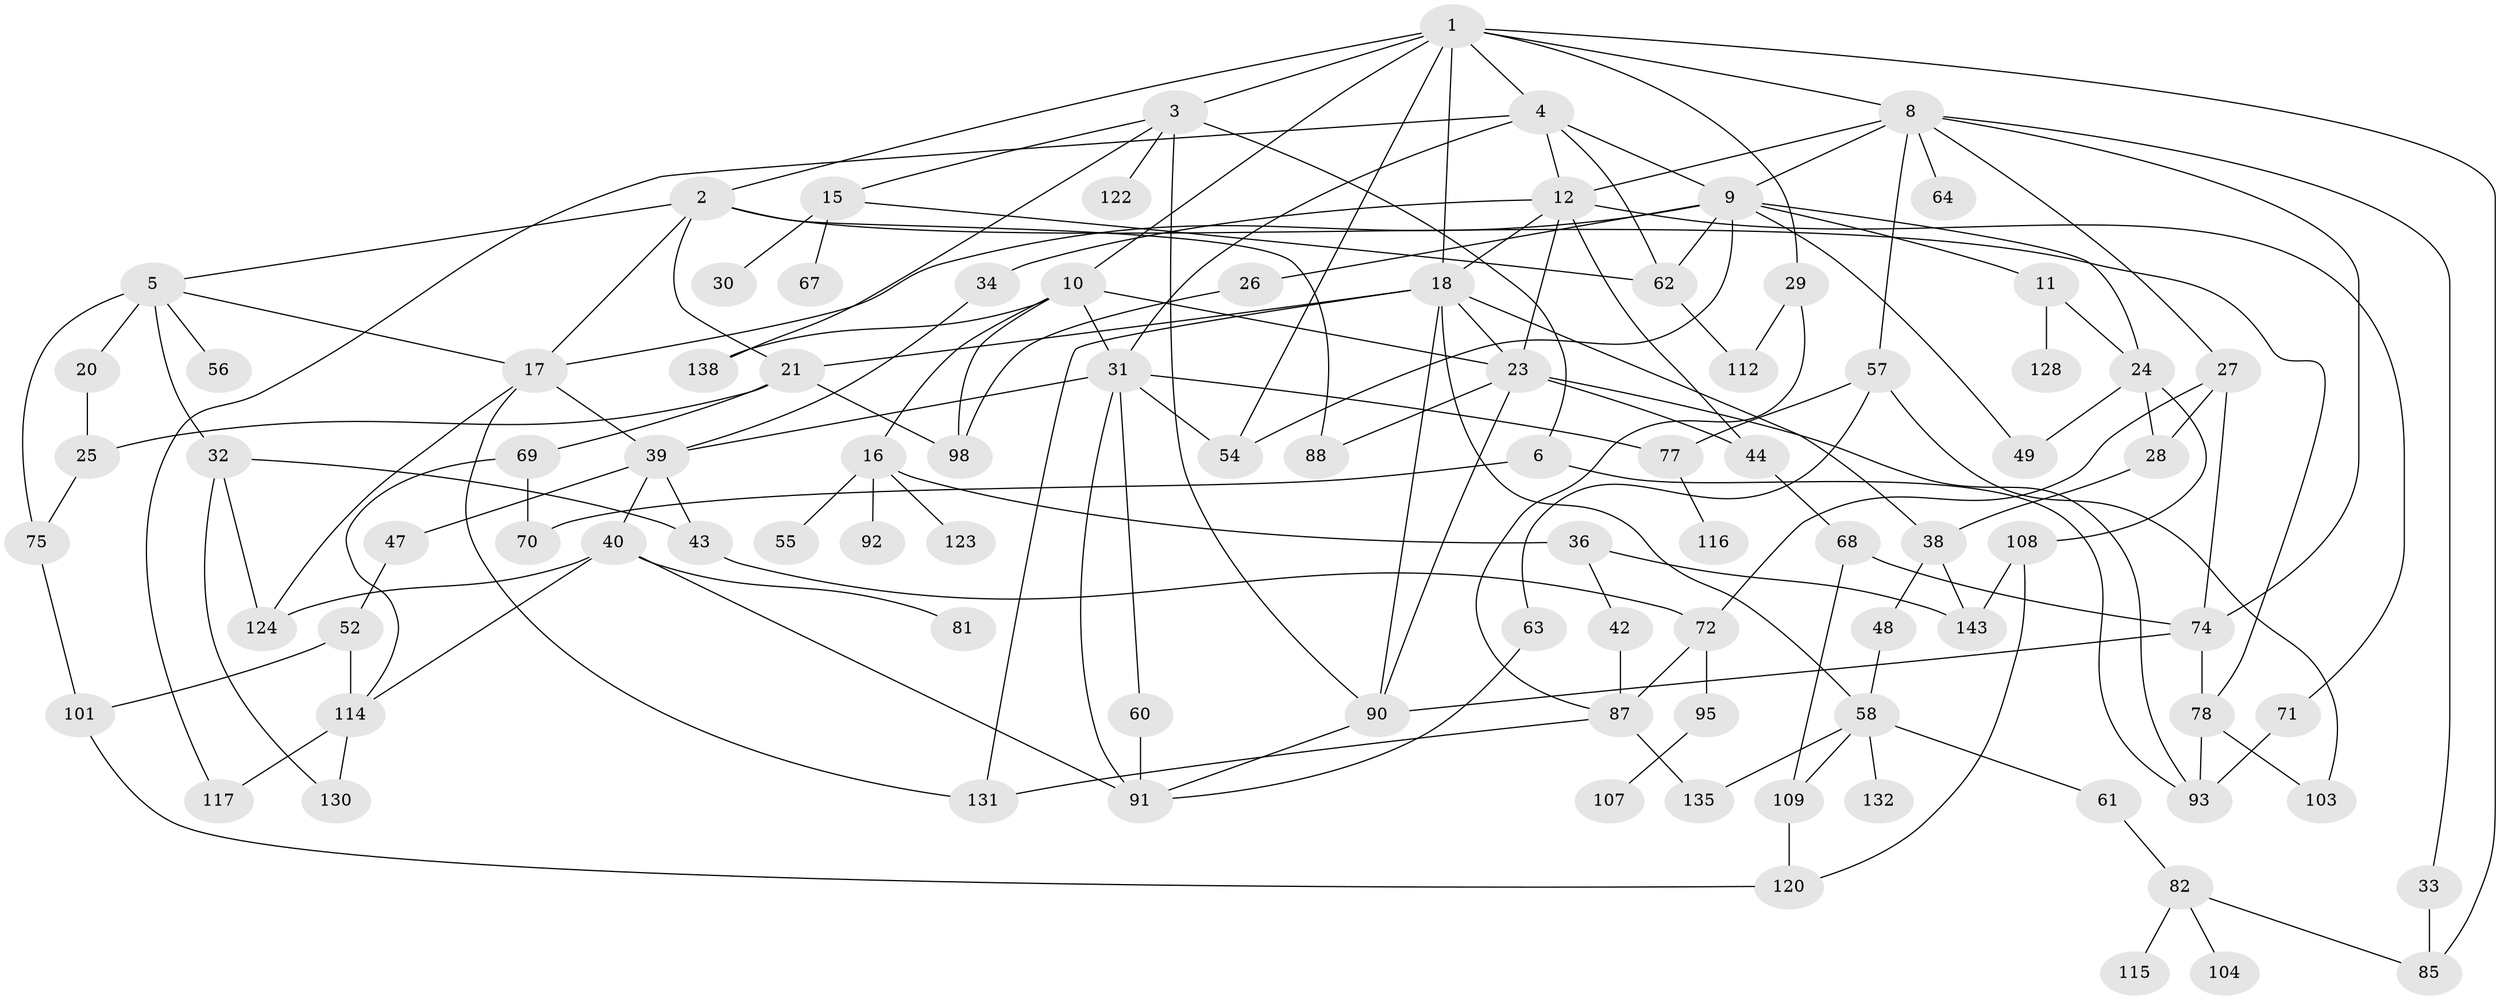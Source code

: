 // Generated by graph-tools (version 1.1) at 2025/51/02/27/25 19:51:38]
// undirected, 93 vertices, 157 edges
graph export_dot {
graph [start="1"]
  node [color=gray90,style=filled];
  1 [super="+7"];
  2;
  3 [super="+59"];
  4;
  5 [super="+19"];
  6 [super="+134"];
  8 [super="+14"];
  9 [super="+50"];
  10 [super="+144"];
  11 [super="+66"];
  12 [super="+13"];
  15;
  16 [super="+41"];
  17 [super="+22"];
  18 [super="+83"];
  20;
  21 [super="+35"];
  23 [super="+80"];
  24 [super="+46"];
  25 [super="+127"];
  26;
  27 [super="+140"];
  28 [super="+45"];
  29 [super="+89"];
  30;
  31 [super="+51"];
  32 [super="+37"];
  33;
  34 [super="+121"];
  36 [super="+110"];
  38;
  39 [super="+105"];
  40 [super="+79"];
  42 [super="+53"];
  43;
  44 [super="+106"];
  47;
  48;
  49;
  52 [super="+65"];
  54;
  55;
  56;
  57 [super="+84"];
  58 [super="+113"];
  60;
  61 [super="+73"];
  62 [super="+76"];
  63 [super="+133"];
  64;
  67 [super="+129"];
  68;
  69;
  70 [super="+102"];
  71;
  72;
  74 [super="+118"];
  75 [super="+94"];
  77 [super="+99"];
  78;
  81 [super="+111"];
  82 [super="+97"];
  85 [super="+86"];
  87 [super="+126"];
  88;
  90 [super="+100"];
  91 [super="+96"];
  92;
  93 [super="+119"];
  95;
  98 [super="+142"];
  101 [super="+137"];
  103;
  104;
  107;
  108 [super="+125"];
  109;
  112 [super="+141"];
  114 [super="+136"];
  115;
  116;
  117;
  120;
  122;
  123;
  124;
  128;
  130 [super="+139"];
  131;
  132;
  135;
  138;
  143;
  1 -- 2;
  1 -- 3;
  1 -- 4;
  1 -- 8;
  1 -- 18;
  1 -- 54;
  1 -- 10;
  1 -- 29;
  1 -- 85;
  2 -- 5;
  2 -- 17;
  2 -- 21;
  2 -- 78;
  2 -- 88;
  3 -- 6;
  3 -- 15;
  3 -- 138;
  3 -- 122;
  3 -- 90;
  4 -- 9;
  4 -- 12;
  4 -- 62;
  4 -- 117;
  4 -- 31;
  5 -- 20;
  5 -- 32;
  5 -- 56;
  5 -- 17;
  5 -- 75 [weight=2];
  6 -- 70;
  6 -- 93;
  8 -- 33;
  8 -- 57;
  8 -- 64;
  8 -- 9;
  8 -- 74;
  8 -- 27;
  8 -- 12;
  9 -- 11;
  9 -- 26;
  9 -- 54;
  9 -- 49;
  9 -- 62;
  9 -- 24;
  9 -- 17;
  10 -- 16;
  10 -- 31;
  10 -- 138;
  10 -- 98;
  10 -- 23;
  11 -- 24;
  11 -- 128;
  12 -- 23;
  12 -- 34;
  12 -- 44;
  12 -- 71;
  12 -- 18;
  15 -- 30;
  15 -- 67;
  15 -- 62;
  16 -- 36;
  16 -- 55;
  16 -- 123;
  16 -- 92;
  17 -- 131;
  17 -- 124;
  17 -- 39;
  18 -- 38;
  18 -- 58;
  18 -- 131;
  18 -- 21;
  18 -- 23;
  18 -- 90;
  20 -- 25;
  21 -- 69;
  21 -- 98;
  21 -- 25;
  23 -- 90;
  23 -- 93;
  23 -- 44;
  23 -- 88;
  24 -- 28;
  24 -- 49;
  24 -- 108;
  25 -- 75;
  26 -- 98;
  27 -- 28;
  27 -- 72;
  27 -- 74;
  28 -- 38;
  29 -- 87;
  29 -- 112;
  31 -- 91;
  31 -- 54;
  31 -- 39;
  31 -- 60;
  31 -- 77;
  32 -- 43;
  32 -- 130;
  32 -- 124;
  33 -- 85;
  34 -- 39;
  36 -- 42;
  36 -- 143;
  38 -- 48;
  38 -- 143;
  39 -- 40;
  39 -- 47;
  39 -- 43;
  40 -- 124;
  40 -- 91;
  40 -- 81;
  40 -- 114;
  42 -- 87;
  43 -- 72;
  44 -- 68;
  47 -- 52;
  48 -- 58;
  52 -- 114;
  52 -- 101;
  57 -- 63;
  57 -- 103;
  57 -- 77;
  58 -- 61;
  58 -- 132;
  58 -- 109;
  58 -- 135;
  60 -- 91;
  61 -- 82;
  62 -- 112;
  63 -- 91;
  68 -- 74;
  68 -- 109;
  69 -- 114;
  69 -- 70;
  71 -- 93;
  72 -- 95;
  72 -- 87;
  74 -- 78;
  74 -- 90;
  75 -- 101;
  77 -- 116;
  78 -- 103;
  78 -- 93;
  82 -- 85;
  82 -- 104;
  82 -- 115;
  87 -- 131;
  87 -- 135;
  90 -- 91;
  95 -- 107;
  101 -- 120;
  108 -- 143;
  108 -- 120;
  109 -- 120;
  114 -- 117;
  114 -- 130;
}
